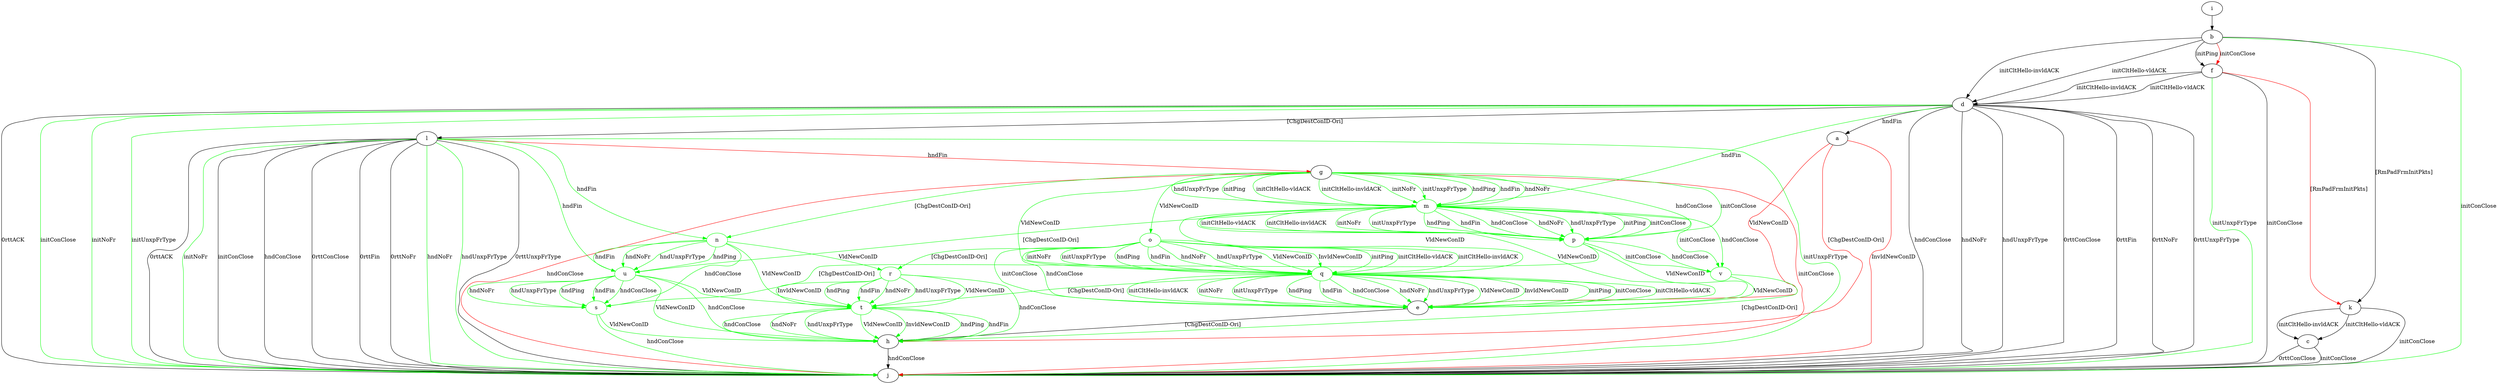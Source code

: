 digraph "" {
	a -> e	[key=0,
		color=red,
		label="VldNewConID "];
	a -> h	[key=0,
		color=red,
		label="[ChgDestConID-Ori] "];
	a -> j	[key=0,
		color=red,
		label="InvldNewConID "];
	b -> d	[key=0,
		label="initCltHello-vldACK "];
	b -> d	[key=1,
		label="initCltHello-invldACK "];
	b -> f	[key=0,
		label="initPing "];
	b -> f	[key=1,
		color=red,
		label="initConClose "];
	b -> j	[key=0,
		color=green,
		label="initConClose "];
	b -> k	[key=0,
		label="[RmPadFrmInitPkts] "];
	c -> j	[key=0,
		label="initConClose "];
	c -> j	[key=1,
		label="0rttConClose "];
	d -> a	[key=0,
		label="hndFin "];
	d -> j	[key=0,
		label="hndConClose "];
	d -> j	[key=1,
		label="hndNoFr "];
	d -> j	[key=2,
		label="hndUnxpFrType "];
	d -> j	[key=3,
		label="0rttConClose "];
	d -> j	[key=4,
		label="0rttFin "];
	d -> j	[key=5,
		label="0rttNoFr "];
	d -> j	[key=6,
		label="0rttUnxpFrType "];
	d -> j	[key=7,
		label="0rttACK "];
	d -> j	[key=8,
		color=green,
		label="initConClose "];
	d -> j	[key=9,
		color=green,
		label="initNoFr "];
	d -> j	[key=10,
		color=green,
		label="initUnxpFrType "];
	d -> l	[key=0,
		label="[ChgDestConID-Ori] "];
	m	[color=green];
	d -> m	[key=0,
		color=green,
		label="hndFin "];
	e -> h	[key=0,
		label="[ChgDestConID-Ori] "];
	f -> d	[key=0,
		label="initCltHello-vldACK "];
	f -> d	[key=1,
		label="initCltHello-invldACK "];
	f -> j	[key=0,
		label="initConClose "];
	f -> j	[key=1,
		color=green,
		label="initUnxpFrType "];
	f -> k	[key=0,
		color=red,
		label="[RmPadFrmInitPkts] "];
	g -> j	[key=0,
		color=red,
		label="initConClose "];
	g -> j	[key=1,
		color=red,
		label="hndConClose "];
	g -> m	[key=0,
		color=green,
		label="initPing "];
	g -> m	[key=1,
		color=green,
		label="initCltHello-vldACK "];
	g -> m	[key=2,
		color=green,
		label="initCltHello-invldACK "];
	g -> m	[key=3,
		color=green,
		label="initNoFr "];
	g -> m	[key=4,
		color=green,
		label="initUnxpFrType "];
	g -> m	[key=5,
		color=green,
		label="hndPing "];
	g -> m	[key=6,
		color=green,
		label="hndFin "];
	g -> m	[key=7,
		color=green,
		label="hndNoFr "];
	g -> m	[key=8,
		color=green,
		label="hndUnxpFrType "];
	n	[color=green];
	g -> n	[key=0,
		color=green,
		label="[ChgDestConID-Ori] "];
	o	[color=green];
	g -> o	[key=0,
		color=green,
		label="VldNewConID "];
	p	[color=green];
	g -> p	[key=0,
		color=green,
		label="initConClose "];
	g -> p	[key=1,
		color=green,
		label="hndConClose "];
	q	[color=green];
	g -> q	[key=0,
		color=green,
		label="VldNewConID "];
	h -> j	[key=0,
		label="hndConClose "];
	i -> b	[key=0];
	k -> c	[key=0,
		label="initCltHello-vldACK "];
	k -> c	[key=1,
		label="initCltHello-invldACK "];
	k -> j	[key=0,
		label="initConClose "];
	l -> g	[key=0,
		color=red,
		label="hndFin "];
	l -> j	[key=0,
		label="initConClose "];
	l -> j	[key=1,
		label="hndConClose "];
	l -> j	[key=2,
		label="0rttConClose "];
	l -> j	[key=3,
		label="0rttFin "];
	l -> j	[key=4,
		label="0rttNoFr "];
	l -> j	[key=5,
		label="0rttUnxpFrType "];
	l -> j	[key=6,
		label="0rttACK "];
	l -> j	[key=7,
		color=green,
		label="initNoFr "];
	l -> j	[key=8,
		color=green,
		label="initUnxpFrType "];
	l -> j	[key=9,
		color=green,
		label="hndNoFr "];
	l -> j	[key=10,
		color=green,
		label="hndUnxpFrType "];
	l -> n	[key=0,
		color=green,
		label="hndFin "];
	u	[color=green];
	l -> u	[key=0,
		color=green,
		label="hndFin "];
	m -> e	[key=0,
		color=green,
		label="VldNewConID "];
	m -> p	[key=0,
		color=green,
		label="initPing "];
	m -> p	[key=1,
		color=green,
		label="initConClose "];
	m -> p	[key=2,
		color=green,
		label="initCltHello-vldACK "];
	m -> p	[key=3,
		color=green,
		label="initCltHello-invldACK "];
	m -> p	[key=4,
		color=green,
		label="initNoFr "];
	m -> p	[key=5,
		color=green,
		label="initUnxpFrType "];
	m -> p	[key=6,
		color=green,
		label="hndPing "];
	m -> p	[key=7,
		color=green,
		label="hndFin "];
	m -> p	[key=8,
		color=green,
		label="hndConClose "];
	m -> p	[key=9,
		color=green,
		label="hndNoFr "];
	m -> p	[key=10,
		color=green,
		label="hndUnxpFrType "];
	m -> q	[key=0,
		color=green,
		label="VldNewConID "];
	m -> u	[key=0,
		color=green,
		label="[ChgDestConID-Ori] "];
	v	[color=green];
	m -> v	[key=0,
		color=green,
		label="initConClose "];
	m -> v	[key=1,
		color=green,
		label="hndConClose "];
	r	[color=green];
	n -> r	[key=0,
		color=green,
		label="VldNewConID "];
	s	[color=green];
	n -> s	[key=0,
		color=green,
		label="hndConClose "];
	t	[color=green];
	n -> t	[key=0,
		color=green,
		label="VldNewConID "];
	n -> u	[key=0,
		color=green,
		label="hndPing "];
	n -> u	[key=1,
		color=green,
		label="hndFin "];
	n -> u	[key=2,
		color=green,
		label="hndNoFr "];
	n -> u	[key=3,
		color=green,
		label="hndUnxpFrType "];
	o -> e	[key=0,
		color=green,
		label="initConClose "];
	o -> e	[key=1,
		color=green,
		label="hndConClose "];
	o -> q	[key=0,
		color=green,
		label="initPing "];
	o -> q	[key=1,
		color=green,
		label="initCltHello-vldACK "];
	o -> q	[key=2,
		color=green,
		label="initCltHello-invldACK "];
	o -> q	[key=3,
		color=green,
		label="initNoFr "];
	o -> q	[key=4,
		color=green,
		label="initUnxpFrType "];
	o -> q	[key=5,
		color=green,
		label="hndPing "];
	o -> q	[key=6,
		color=green,
		label="hndFin "];
	o -> q	[key=7,
		color=green,
		label="hndNoFr "];
	o -> q	[key=8,
		color=green,
		label="hndUnxpFrType "];
	o -> q	[key=9,
		color=green,
		label="VldNewConID "];
	o -> q	[key=10,
		color=green,
		label="InvldNewConID "];
	o -> r	[key=0,
		color=green,
		label="[ChgDestConID-Ori] "];
	p -> e	[key=0,
		color=green,
		label="VldNewConID "];
	p -> s	[key=0,
		color=green,
		label="[ChgDestConID-Ori] "];
	p -> v	[key=0,
		color=green,
		label="initConClose "];
	p -> v	[key=1,
		color=green,
		label="hndConClose "];
	q -> e	[key=0,
		color=green,
		label="initPing "];
	q -> e	[key=1,
		color=green,
		label="initConClose "];
	q -> e	[key=2,
		color=green,
		label="initCltHello-vldACK "];
	q -> e	[key=3,
		color=green,
		label="initCltHello-invldACK "];
	q -> e	[key=4,
		color=green,
		label="initNoFr "];
	q -> e	[key=5,
		color=green,
		label="initUnxpFrType "];
	q -> e	[key=6,
		color=green,
		label="hndPing "];
	q -> e	[key=7,
		color=green,
		label="hndFin "];
	q -> e	[key=8,
		color=green,
		label="hndConClose "];
	q -> e	[key=9,
		color=green,
		label="hndNoFr "];
	q -> e	[key=10,
		color=green,
		label="hndUnxpFrType "];
	q -> e	[key=11,
		color=green,
		label="VldNewConID "];
	q -> e	[key=12,
		color=green,
		label="InvldNewConID "];
	q -> t	[key=0,
		color=green,
		label="[ChgDestConID-Ori] "];
	r -> h	[key=0,
		color=green,
		label="hndConClose "];
	r -> t	[key=0,
		color=green,
		label="hndPing "];
	r -> t	[key=1,
		color=green,
		label="hndFin "];
	r -> t	[key=2,
		color=green,
		label="hndNoFr "];
	r -> t	[key=3,
		color=green,
		label="hndUnxpFrType "];
	r -> t	[key=4,
		color=green,
		label="VldNewConID "];
	r -> t	[key=5,
		color=green,
		label="InvldNewConID "];
	s -> h	[key=0,
		color=green,
		label="VldNewConID "];
	s -> j	[key=0,
		color=green,
		label="hndConClose "];
	t -> h	[key=0,
		color=green,
		label="hndPing "];
	t -> h	[key=1,
		color=green,
		label="hndFin "];
	t -> h	[key=2,
		color=green,
		label="hndConClose "];
	t -> h	[key=3,
		color=green,
		label="hndNoFr "];
	t -> h	[key=4,
		color=green,
		label="hndUnxpFrType "];
	t -> h	[key=5,
		color=green,
		label="VldNewConID "];
	t -> h	[key=6,
		color=green,
		label="InvldNewConID "];
	u -> h	[key=0,
		color=green,
		label="hndConClose "];
	u -> h	[key=1,
		color=green,
		label="VldNewConID "];
	u -> s	[key=0,
		color=green,
		label="hndPing "];
	u -> s	[key=1,
		color=green,
		label="hndFin "];
	u -> s	[key=2,
		color=green,
		label="hndConClose "];
	u -> s	[key=3,
		color=green,
		label="hndNoFr "];
	u -> s	[key=4,
		color=green,
		label="hndUnxpFrType "];
	u -> t	[key=0,
		color=green,
		label="VldNewConID "];
	v -> e	[key=0,
		color=green,
		label="VldNewConID "];
	v -> h	[key=0,
		color=green,
		label="[ChgDestConID-Ori] "];
}
